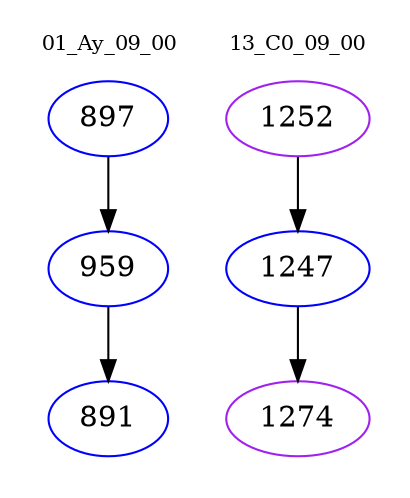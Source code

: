 digraph{
subgraph cluster_0 {
color = white
label = "01_Ay_09_00";
fontsize=10;
T0_897 [label="897", color="blue"]
T0_897 -> T0_959 [color="black"]
T0_959 [label="959", color="blue"]
T0_959 -> T0_891 [color="black"]
T0_891 [label="891", color="blue"]
}
subgraph cluster_1 {
color = white
label = "13_C0_09_00";
fontsize=10;
T1_1252 [label="1252", color="purple"]
T1_1252 -> T1_1247 [color="black"]
T1_1247 [label="1247", color="blue"]
T1_1247 -> T1_1274 [color="black"]
T1_1274 [label="1274", color="purple"]
}
}

